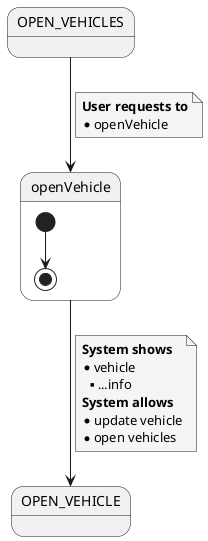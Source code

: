 @startuml

@startuml
    skinparam {
        NoteBackgroundColor #whiteSmoke
    }

state initstate as "OPEN_VEHICLES"
state usecase as "openVehicle"
state endstate as "OPEN_VEHICLE"

initstate --> usecase
note on link
<b>User requests to</b>
* openVehicle
end note

state usecase {
    [*] --> [*]
}

usecase --> endstate
note on link
<b>System shows</b>
* vehicle
** ...info
<b>System allows</b>
* update vehicle
* open vehicles
end note

@enduml
